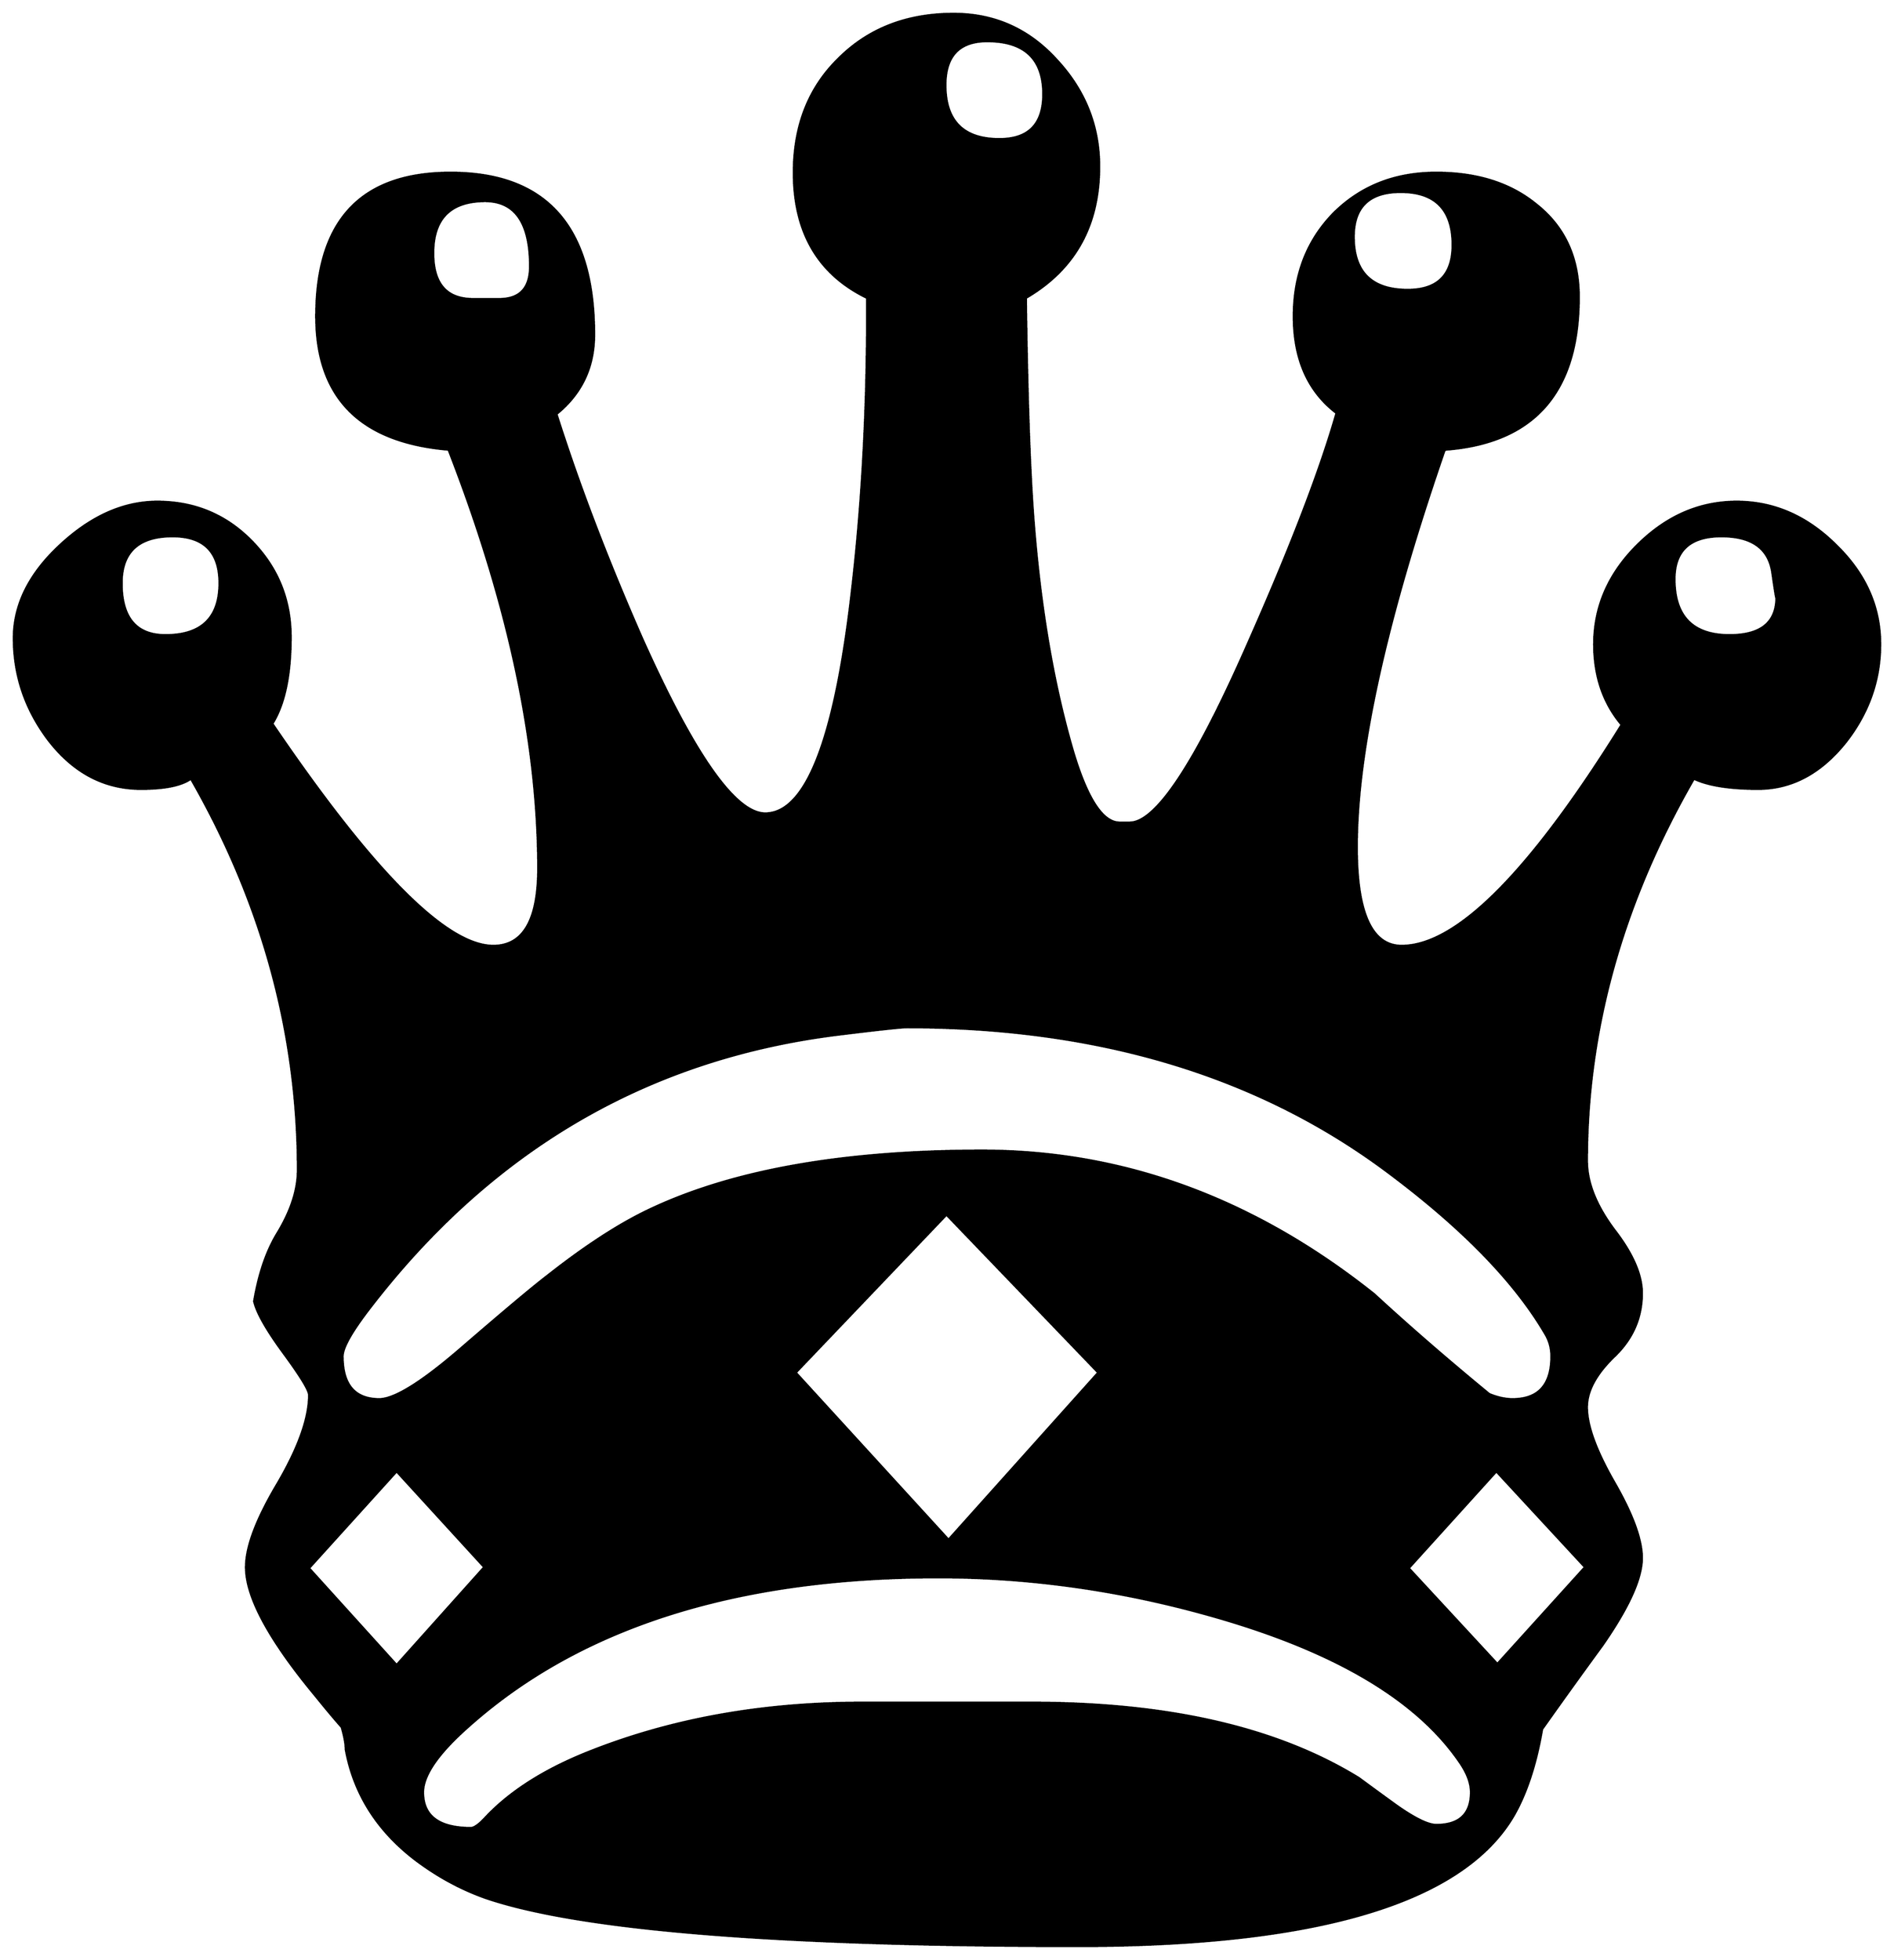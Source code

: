 


\begin{tikzpicture}[y=0.80pt, x=0.80pt, yscale=-1.0, xscale=1.0, inner sep=0pt, outer sep=0pt]
\begin{scope}[shift={(100.0,1704.0)},nonzero rule]
  \path[draw=.,fill=.,line width=1.600pt] (1913.0,-910.0) ..
    controls (1913.0,-875.333) and (1902.0,-843.667) ..
    (1880.0,-815.0) .. controls (1855.333,-783.667) and
    (1826.333,-768.0) .. (1793.0,-768.0) .. controls
    (1765.0,-768.0) and (1744.0,-771.333) .. (1730.0,-778.0) ..
    controls (1660.0,-656.667) and (1625.0,-531.667) ..
    (1625.0,-403.0) .. controls (1625.0,-381.667) and
    (1634.0,-359.0) .. (1652.0,-335.0) .. controls
    (1670.0,-311.667) and (1679.0,-291.0) .. (1679.0,-273.0) ..
    controls (1679.0,-249.0) and (1670.0,-228.333) ..
    (1652.0,-211.0) .. controls (1634.0,-193.667) and
    (1625.0,-177.0) .. (1625.0,-161.0) .. controls
    (1625.0,-143.0) and (1634.0,-118.333) .. (1652.0,-87.0) ..
    controls (1670.0,-55.667) and (1679.0,-31.0) .. (1679.0,-13.0)
    .. controls (1679.0,7.0) and (1666.0,35.667) .. (1640.0,73.0)
    .. controls (1620.0,100.333) and (1600.333,127.667) ..
    (1581.0,155.0) .. controls (1575.0,189.667) and (1565.667,218.0)
    .. (1553.0,240.0) .. controls (1503.0,325.333) and
    (1360.333,368.0) .. (1125.0,368.0) .. controls (830.333,368.0)
    and (636.667,352.333) .. (544.0,321.0) .. controls (519.333,312.333)
    and (496.0,299.667) .. (474.0,283.0) .. controls (436.667,254.333)
    and (414.0,218.333) .. (406.0,175.0) .. controls (406.0,169.667)
    and (404.667,162.333) .. (402.0,153.0) .. controls (396.0,146.333)
    and (387.333,136.0) .. (376.0,122.0) .. controls (330.667,67.333)
    and (308.0,25.333) .. (308.0,-4.0) .. controls (308.0,-24.0)
    and (318.333,-51.333) .. (339.0,-86.0) .. controls
    (359.667,-121.333) and (370.0,-150.333) .. (370.0,-173.0) ..
    controls (370.0,-177.667) and (361.667,-191.333) .. (345.0,-214.0)
    .. controls (328.333,-236.667) and (318.667,-253.667) ..
    (316.0,-265.0) .. controls (320.667,-292.333) and (328.333,-314.667)
    .. (339.0,-332.0) .. controls (352.333,-354.0) and
    (359.0,-374.667) .. (359.0,-394.0) .. controls (359.0,-528.0)
    and (324.0,-656.0) .. (254.0,-778.0) .. controls
    (244.667,-771.333) and (228.333,-768.0) .. (205.0,-768.0) ..
    controls (169.0,-768.0) and (138.667,-784.0) .. (114.0,-816.0)
    .. controls (91.333,-846.0) and (80.0,-879.333) .. (80.0,-916.0)
    .. controls (80.0,-948.667) and (95.0,-979.0) ..
    (125.0,-1007.0) .. controls (155.667,-1035.667) and
    (187.667,-1050.0) .. (221.0,-1050.0) .. controls
    (257.667,-1050.0) and (288.667,-1037.0) .. (314.0,-1011.0) ..
    controls (339.333,-985.0) and (352.0,-953.667) .. (352.0,-917.0)
    .. controls (352.0,-879.667) and (346.0,-851.333) ..
    (334.0,-832.0) .. controls (432.667,-686.667) and (505.0,-614.0)
    .. (551.0,-614.0) .. controls (580.333,-614.0) and
    (595.0,-639.333) .. (595.0,-690.0) .. controls (595.0,-813.333)
    and (565.667,-950.333) .. (507.0,-1101.0) .. controls
    (420.333,-1108.333) and (377.0,-1152.0) .. (377.0,-1232.0) ..
    controls (377.0,-1326.0) and (421.0,-1373.0) ..
    (509.0,-1373.0) .. controls (603.0,-1373.0) and
    (650.0,-1320.0) .. (650.0,-1214.0) .. controls
    (650.0,-1182.0) and (637.667,-1156.0) .. (613.0,-1136.0) ..
    controls (635.0,-1066.667) and (663.0,-993.333) ..
    (697.0,-916.0) .. controls (748.333,-801.333) and (788.667,-744.0)
    .. (818.0,-744.0) .. controls (858.0,-744.0) and
    (886.333,-816.667) .. (903.0,-962.0) .. controls (913.0,-1047.333)
    and (918.0,-1138.667) .. (918.0,-1236.0) -- (918.0,-1250.0) ..
    controls (870.0,-1273.333) and (846.0,-1314.333) ..
    (846.0,-1373.0) .. controls (846.0,-1419.0) and
    (860.667,-1456.333) .. (890.0,-1485.0) .. controls
    (919.333,-1514.333) and (957.0,-1529.0) .. (1003.0,-1529.0) ..
    controls (1043.0,-1529.0) and (1076.667,-1514.0) ..
    (1104.0,-1484.0) .. controls (1132.0,-1454.0) and
    (1146.0,-1419.0) .. (1146.0,-1379.0) .. controls
    (1146.0,-1321.0) and (1122.0,-1278.0) .. (1074.0,-1250.0) ..
    controls (1075.333,-1149.333) and (1078.0,-1074.667) ..
    (1082.0,-1026.0) .. controls (1088.667,-943.333) and
    (1101.333,-870.0) .. (1120.0,-806.0) .. controls
    (1134.0,-758.667) and (1149.333,-735.0) .. (1166.0,-735.0) --
    (1176.0,-735.0) .. controls (1202.0,-735.0) and
    (1241.0,-794.333) .. (1293.0,-913.0) .. controls
    (1334.333,-1006.333) and (1363.0,-1081.0) .. (1379.0,-1137.0) ..
    controls (1351.0,-1158.333) and (1337.0,-1190.0) ..
    (1337.0,-1232.0) .. controls (1337.0,-1272.667) and
    (1350.0,-1306.333) .. (1376.0,-1333.0) .. controls
    (1402.667,-1359.667) and (1436.333,-1373.0) .. (1477.0,-1373.0) ..
    controls (1517.0,-1373.0) and (1549.667,-1362.667) ..
    (1575.0,-1342.0) .. controls (1603.0,-1320.0) and
    (1617.0,-1289.667) .. (1617.0,-1251.0) .. controls
    (1617.0,-1157.667) and (1573.333,-1107.667) .. (1486.0,-1101.0) --
    (1485.0,-1100.0) .. controls (1427.667,-934.0) and
    (1399.0,-804.333) .. (1399.0,-711.0) .. controls
    (1399.0,-646.333) and (1413.667,-614.0) .. (1443.0,-614.0) ..
    controls (1497.0,-614.0) and (1569.0,-686.333) ..
    (1659.0,-831.0) .. controls (1641.0,-852.333) and
    (1632.0,-878.667) .. (1632.0,-910.0) .. controls
    (1632.0,-946.667) and (1646.0,-979.0) .. (1674.0,-1007.0) ..
    controls (1702.667,-1035.667) and (1735.333,-1050.0) ..
    (1772.0,-1050.0) .. controls (1808.667,-1050.0) and
    (1841.333,-1035.667) .. (1870.0,-1007.0) .. controls
    (1898.667,-979.0) and (1913.0,-946.667) .. (1913.0,-910.0) --
    cycle(1493.0,-1302.0) .. controls (1493.0,-1336.667) and
    (1476.0,-1354.0) .. (1442.0,-1354.0) .. controls
    (1411.333,-1354.0) and (1396.0,-1339.333) .. (1396.0,-1310.0) ..
    controls (1396.0,-1275.333) and (1413.667,-1258.0) ..
    (1449.0,-1258.0) .. controls (1478.333,-1258.0) and
    (1493.0,-1272.667) .. (1493.0,-1302.0) -- cycle(1811.0,-956.0)
    .. controls (1811.0,-953.333) and (1809.667,-961.333) ..
    (1807.0,-980.0) .. controls (1803.667,-1004.0) and
    (1787.0,-1016.0) .. (1757.0,-1016.0) .. controls
    (1726.333,-1016.0) and (1711.0,-1002.0) .. (1711.0,-974.0) ..
    controls (1711.0,-937.333) and (1729.0,-919.0) ..
    (1765.0,-919.0) .. controls (1795.667,-919.0) and
    (1811.0,-931.333) .. (1811.0,-956.0) -- cycle(1091.0,-1450.0)
    .. controls (1091.0,-1484.667) and (1072.667,-1502.0) ..
    (1036.0,-1502.0) .. controls (1008.667,-1502.0) and
    (995.0,-1487.667) .. (995.0,-1459.0) .. controls
    (995.0,-1423.667) and (1012.667,-1406.0) .. (1048.0,-1406.0) ..
    controls (1076.667,-1406.0) and (1091.0,-1420.667) ..
    (1091.0,-1450.0) -- cycle(587.0,-1281.0) .. controls
    (587.0,-1323.667) and (572.333,-1345.0) .. (543.0,-1345.0) ..
    controls (509.0,-1345.0) and (492.0,-1328.0) ..
    (492.0,-1294.0) .. controls (492.0,-1264.0) and
    (505.0,-1249.0) .. (531.0,-1249.0) -- (557.0,-1249.0) ..
    controls (577.0,-1249.0) and (587.0,-1259.667) ..
    (587.0,-1281.0) -- cycle(1623.0,-4.0) -- (1536.0,-98.0) --
    (1450.0,-3.0) -- (1537.0,91.0) -- (1623.0,-4.0) --
    cycle(1590.0,-211.0) .. controls (1590.0,-219.0) and
    (1588.0,-226.333) .. (1584.0,-233.0) .. controls
    (1554.0,-284.333) and (1502.333,-337.333) .. (1429.0,-392.0) ..
    controls (1302.333,-486.667) and (1145.0,-534.0) ..
    (957.0,-534.0) .. controls (951.667,-534.0) and (930.0,-531.667)
    .. (892.0,-527.0) .. controls (704.667,-504.333) and
    (551.0,-415.333) .. (431.0,-260.0) .. controls (412.333,-236.0)
    and (403.0,-219.667) .. (403.0,-211.0) .. controls
    (403.0,-183.0) and (415.0,-169.0) .. (439.0,-169.0) ..
    controls (453.667,-169.0) and (479.667,-185.0) .. (517.0,-217.0)
    .. controls (561.0,-255.0) and (590.0,-279.333) ..
    (604.0,-290.0) .. controls (638.667,-317.333) and (670.0,-338.0)
    .. (698.0,-352.0) .. controls (780.0,-392.667) and
    (891.0,-413.0) .. (1031.0,-413.0) .. controls
    (1169.667,-413.0) and (1298.0,-366.0) .. (1416.0,-272.0) ..
    controls (1450.0,-240.667) and (1487.667,-208.0) ..
    (1529.0,-174.0) .. controls (1537.0,-170.667) and
    (1544.667,-169.0) .. (1552.0,-169.0) .. controls
    (1577.333,-169.0) and (1590.0,-183.0) .. (1590.0,-211.0) --
    cycle(282.0,-970.0) .. controls (282.0,-1000.667) and
    (266.667,-1016.0) .. (236.0,-1016.0) .. controls
    (202.667,-1016.0) and (186.0,-1000.667) .. (186.0,-970.0) ..
    controls (186.0,-936.0) and (200.333,-919.0) .. (229.0,-919.0)
    .. controls (264.333,-919.0) and (282.0,-936.0) ..
    (282.0,-970.0) -- cycle(1145.0,-195.0) -- (996.0,-350.0) --
    (848.0,-195.0) -- (998.0,-31.0) -- (1145.0,-195.0) --
    cycle(1511.0,217.0) .. controls (1511.0,208.333) and
    (1507.667,199.0) .. (1501.0,189.0) .. controls (1460.333,128.333)
    and (1382.333,81.0) .. (1267.0,47.0) .. controls (1174.333,19.667)
    and (1081.333,6.0) .. (988.0,6.0) .. controls (789.333,6.0) and
    (635.333,55.0) .. (526.0,153.0) .. controls (496.667,179.0) and
    (482.0,200.333) .. (482.0,217.0) .. controls (482.0,240.333) and
    (497.667,252.0) .. (529.0,252.0) .. controls (532.333,252.0) and
    (537.333,248.333) .. (544.0,241.0) .. controls (568.667,215.0) and
    (603.333,193.333) .. (648.0,176.0) .. controls (728.0,144.667) and
    (816.333,129.0) .. (913.0,129.0) -- (1080.0,129.0) .. controls
    (1214.0,129.0) and (1321.0,153.667) .. (1401.0,203.0) ..
    controls (1413.667,212.333) and (1426.0,221.333) .. (1438.0,230.0)
    .. controls (1456.0,242.667) and (1469.0,249.0) ..
    (1477.0,249.0) .. controls (1499.667,249.0) and (1511.0,238.333)
    .. (1511.0,217.0) -- cycle(542.0,-4.0) -- (456.0,-98.0) --
    (370.0,-3.0) -- (456.0,92.0) -- (542.0,-4.0) -- cycle;
\end{scope}

\end{tikzpicture}

